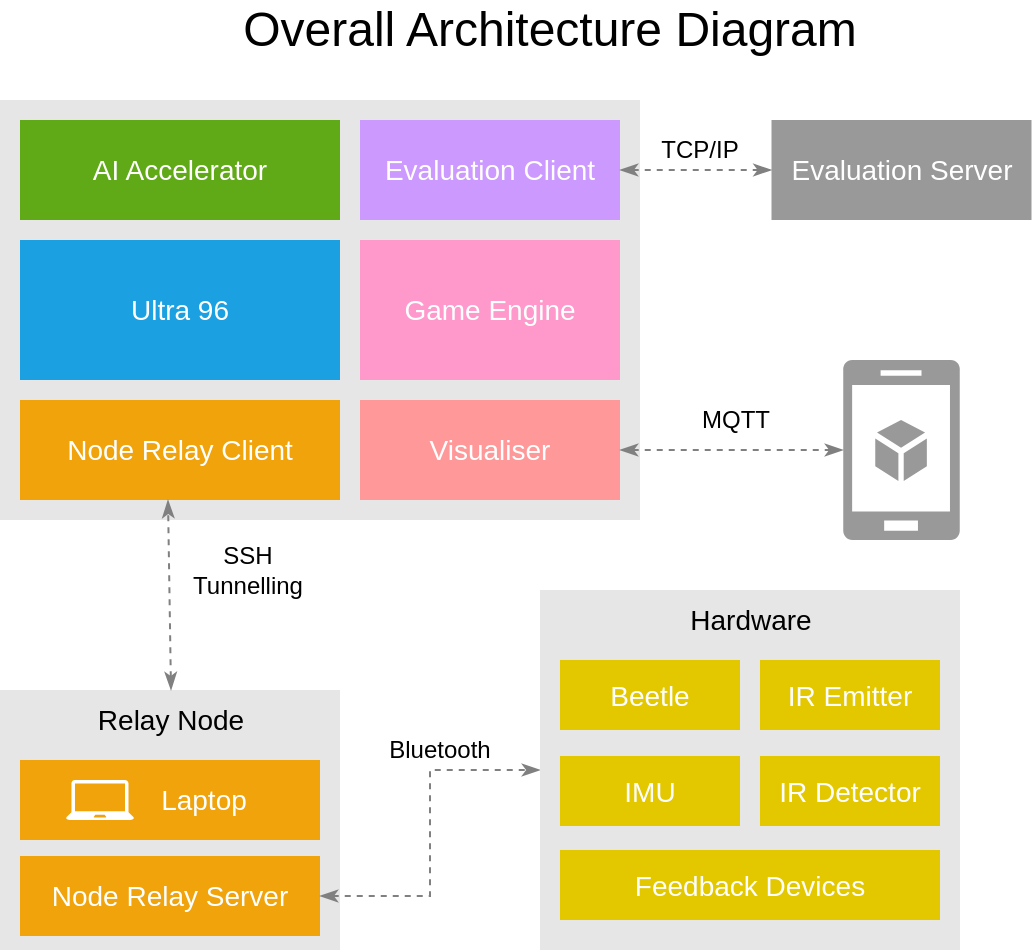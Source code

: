 <mxfile version="24.7.5">
  <diagram name="Page-1" id="RovbUQDV_0YPRc3pp8wG">
    <mxGraphModel dx="767" dy="1299" grid="1" gridSize="10" guides="1" tooltips="1" connect="1" arrows="1" fold="1" page="1" pageScale="1" pageWidth="850" pageHeight="1100" math="0" shadow="0">
      <root>
        <mxCell id="0" />
        <mxCell id="1" parent="0" />
        <mxCell id="sU7ZEoeaXOw1WCR-BWSg-9" value="" style="rounded=0;whiteSpace=wrap;html=1;fillColor=#E6E6E6;strokeColor=none;" vertex="1" parent="1">
          <mxGeometry x="340" y="535" width="170" height="130" as="geometry" />
        </mxCell>
        <mxCell id="sU7ZEoeaXOw1WCR-BWSg-11" value="" style="rounded=0;whiteSpace=wrap;html=1;strokeColor=none;fillColor=#f0a30a;fontColor=#000000;" vertex="1" parent="1">
          <mxGeometry x="350" y="570" width="150" height="40" as="geometry" />
        </mxCell>
        <mxCell id="sU7ZEoeaXOw1WCR-BWSg-1" value="" style="rounded=0;whiteSpace=wrap;html=1;fillColor=#E6E6E6;strokeColor=none;" vertex="1" parent="1">
          <mxGeometry x="340" y="240" width="320" height="210" as="geometry" />
        </mxCell>
        <mxCell id="sU7ZEoeaXOw1WCR-BWSg-2" value="&lt;font style=&quot;font-size: 14px;&quot;&gt;Ultra 96&lt;/font&gt;" style="rounded=0;whiteSpace=wrap;html=1;strokeColor=none;fillColor=#1ba1e2;fontColor=#ffffff;" vertex="1" parent="1">
          <mxGeometry x="350" y="310" width="160" height="70" as="geometry" />
        </mxCell>
        <mxCell id="sU7ZEoeaXOw1WCR-BWSg-3" value="&lt;font style=&quot;font-size: 14px;&quot;&gt;Game Engine&lt;/font&gt;" style="rounded=0;whiteSpace=wrap;html=1;strokeColor=none;fillColor=#FF99CC;fontColor=#ffffff;" vertex="1" parent="1">
          <mxGeometry x="520" y="310" width="130" height="70" as="geometry" />
        </mxCell>
        <mxCell id="sU7ZEoeaXOw1WCR-BWSg-4" value="&lt;font style=&quot;font-size: 14px;&quot;&gt;AI Accelerator&lt;/font&gt;" style="rounded=0;whiteSpace=wrap;html=1;strokeColor=none;fillColor=#60a917;fontColor=#ffffff;" vertex="1" parent="1">
          <mxGeometry x="350" y="250" width="160" height="50" as="geometry" />
        </mxCell>
        <mxCell id="sU7ZEoeaXOw1WCR-BWSg-5" value="&lt;font style=&quot;font-size: 14px;&quot;&gt;Evaluation Client&lt;/font&gt;" style="rounded=0;whiteSpace=wrap;html=1;strokeColor=none;fillColor=#CC99FF;fontColor=#ffffff;" vertex="1" parent="1">
          <mxGeometry x="520" y="250" width="130" height="50" as="geometry" />
        </mxCell>
        <mxCell id="sU7ZEoeaXOw1WCR-BWSg-6" value="&lt;font color=&quot;#ffffff&quot; style=&quot;font-size: 14px;&quot;&gt;Visualiser&lt;/font&gt;" style="rounded=0;whiteSpace=wrap;html=1;strokeColor=none;fillColor=#FF9999;fontColor=#000000;" vertex="1" parent="1">
          <mxGeometry x="520" y="390" width="130" height="50" as="geometry" />
        </mxCell>
        <mxCell id="sU7ZEoeaXOw1WCR-BWSg-7" value="&lt;font color=&quot;#ffffff&quot; style=&quot;font-size: 14px;&quot;&gt;Node Relay Client&lt;/font&gt;" style="rounded=0;whiteSpace=wrap;html=1;strokeColor=none;fillColor=#f0a30a;fontColor=#000000;" vertex="1" parent="1">
          <mxGeometry x="350" y="390" width="160" height="50" as="geometry" />
        </mxCell>
        <mxCell id="sU7ZEoeaXOw1WCR-BWSg-8" value="" style="endArrow=classicThin;dashed=1;html=1;rounded=0;endFill=1;entryX=0.009;entryY=0.16;entryDx=0;entryDy=0;entryPerimeter=0;strokeColor=#808080;startArrow=classicThin;startFill=1;exitX=0.5;exitY=0;exitDx=0;exitDy=0;" edge="1" parent="1" source="sU7ZEoeaXOw1WCR-BWSg-17">
          <mxGeometry width="50" height="50" relative="1" as="geometry">
            <mxPoint x="424.12" y="510" as="sourcePoint" />
            <mxPoint x="424" y="440.0" as="targetPoint" />
          </mxGeometry>
        </mxCell>
        <mxCell id="sU7ZEoeaXOw1WCR-BWSg-10" value="" style="sketch=0;pointerEvents=1;shadow=0;dashed=0;html=1;strokeColor=none;fillColor=#FFFFFF;labelPosition=center;verticalLabelPosition=bottom;verticalAlign=top;outlineConnect=0;align=center;shape=mxgraph.office.devices.laptop;" vertex="1" parent="1">
          <mxGeometry x="373" y="580" width="34" height="20" as="geometry" />
        </mxCell>
        <mxCell id="sU7ZEoeaXOw1WCR-BWSg-12" value="&lt;font style=&quot;font-size: 14px;&quot; color=&quot;#ffffff&quot;&gt;Laptop&lt;/font&gt;" style="text;html=1;align=center;verticalAlign=middle;whiteSpace=wrap;rounded=0;" vertex="1" parent="1">
          <mxGeometry x="407" y="575" width="70" height="30" as="geometry" />
        </mxCell>
        <mxCell id="sU7ZEoeaXOw1WCR-BWSg-13" value="&lt;font style=&quot;font-size: 14px;&quot; color=&quot;#ffffff&quot;&gt;Node Relay Server&lt;/font&gt;" style="rounded=0;whiteSpace=wrap;html=1;strokeColor=none;fillColor=#f0a30a;fontColor=#000000;" vertex="1" parent="1">
          <mxGeometry x="350" y="618" width="150" height="40" as="geometry" />
        </mxCell>
        <mxCell id="sU7ZEoeaXOw1WCR-BWSg-14" value="" style="endArrow=classicThin;dashed=1;html=1;rounded=0;endFill=1;strokeColor=#808080;startArrow=classicThin;startFill=1;exitX=1;exitY=0.5;exitDx=0;exitDy=0;entryX=0;entryY=0.5;entryDx=0;entryDy=0;edgeStyle=orthogonalEdgeStyle;" edge="1" parent="1" source="sU7ZEoeaXOw1WCR-BWSg-13" target="sU7ZEoeaXOw1WCR-BWSg-18">
          <mxGeometry width="50" height="50" relative="1" as="geometry">
            <mxPoint x="520" y="589.5" as="sourcePoint" />
            <mxPoint x="590" y="613" as="targetPoint" />
          </mxGeometry>
        </mxCell>
        <mxCell id="sU7ZEoeaXOw1WCR-BWSg-15" value="SSH Tunnelling" style="text;html=1;align=center;verticalAlign=middle;whiteSpace=wrap;rounded=0;" vertex="1" parent="1">
          <mxGeometry x="434" y="460" width="60" height="30" as="geometry" />
        </mxCell>
        <mxCell id="sU7ZEoeaXOw1WCR-BWSg-16" value="Bluetooth" style="text;html=1;align=center;verticalAlign=middle;whiteSpace=wrap;rounded=0;" vertex="1" parent="1">
          <mxGeometry x="530" y="550" width="60" height="30" as="geometry" />
        </mxCell>
        <mxCell id="sU7ZEoeaXOw1WCR-BWSg-17" value="&lt;font style=&quot;font-size: 14px;&quot;&gt;Relay Node&lt;/font&gt;" style="text;html=1;align=center;verticalAlign=middle;whiteSpace=wrap;rounded=0;" vertex="1" parent="1">
          <mxGeometry x="387" y="535" width="77" height="30" as="geometry" />
        </mxCell>
        <mxCell id="sU7ZEoeaXOw1WCR-BWSg-18" value="" style="rounded=0;whiteSpace=wrap;html=1;fillColor=#E6E6E6;strokeColor=none;" vertex="1" parent="1">
          <mxGeometry x="610" y="485" width="210" height="180" as="geometry" />
        </mxCell>
        <mxCell id="sU7ZEoeaXOw1WCR-BWSg-19" value="&lt;font style=&quot;font-size: 14px;&quot;&gt;Hardware&lt;/font&gt;" style="text;html=1;align=center;verticalAlign=middle;whiteSpace=wrap;rounded=0;" vertex="1" parent="1">
          <mxGeometry x="676.5" y="485" width="77" height="30" as="geometry" />
        </mxCell>
        <mxCell id="sU7ZEoeaXOw1WCR-BWSg-20" value="&lt;font color=&quot;#ffffff&quot; style=&quot;font-size: 14px;&quot;&gt;Beetle&lt;/font&gt;" style="rounded=0;whiteSpace=wrap;html=1;strokeColor=none;fillColor=#e3c800;fontColor=#000000;" vertex="1" parent="1">
          <mxGeometry x="620" y="520" width="90" height="35" as="geometry" />
        </mxCell>
        <mxCell id="sU7ZEoeaXOw1WCR-BWSg-21" value="&lt;font color=&quot;#ffffff&quot; style=&quot;font-size: 14px;&quot;&gt;IR Emitter&lt;/font&gt;" style="rounded=0;whiteSpace=wrap;html=1;strokeColor=none;fillColor=#e3c800;fontColor=#000000;" vertex="1" parent="1">
          <mxGeometry x="720" y="520" width="90" height="35" as="geometry" />
        </mxCell>
        <mxCell id="sU7ZEoeaXOw1WCR-BWSg-22" value="&lt;font color=&quot;#ffffff&quot; style=&quot;font-size: 14px;&quot;&gt;IMU&lt;/font&gt;" style="rounded=0;whiteSpace=wrap;html=1;strokeColor=none;fillColor=#e3c800;fontColor=#000000;" vertex="1" parent="1">
          <mxGeometry x="620" y="568" width="90" height="35" as="geometry" />
        </mxCell>
        <mxCell id="sU7ZEoeaXOw1WCR-BWSg-23" value="&lt;font color=&quot;#ffffff&quot; style=&quot;font-size: 14px;&quot;&gt;IR Detector&lt;/font&gt;" style="rounded=0;whiteSpace=wrap;html=1;strokeColor=none;fillColor=#e3c800;fontColor=#000000;" vertex="1" parent="1">
          <mxGeometry x="720" y="568" width="90" height="35" as="geometry" />
        </mxCell>
        <mxCell id="sU7ZEoeaXOw1WCR-BWSg-24" value="&lt;font color=&quot;#ffffff&quot; style=&quot;font-size: 14px;&quot;&gt;Feedback Devices&lt;/font&gt;" style="rounded=0;whiteSpace=wrap;html=1;strokeColor=none;fillColor=#e3c800;fontColor=#000000;" vertex="1" parent="1">
          <mxGeometry x="620" y="615" width="190" height="35" as="geometry" />
        </mxCell>
        <mxCell id="sU7ZEoeaXOw1WCR-BWSg-25" value="" style="verticalLabelPosition=bottom;html=1;verticalAlign=top;align=center;strokeColor=none;fillColor=#999999;shape=mxgraph.azure.mobile_services;pointerEvents=1;" vertex="1" parent="1">
          <mxGeometry x="761.5" y="370" width="58.5" height="90" as="geometry" />
        </mxCell>
        <mxCell id="sU7ZEoeaXOw1WCR-BWSg-26" value="" style="endArrow=classicThin;dashed=1;html=1;rounded=0;endFill=1;strokeColor=#808080;startArrow=classicThin;startFill=1;exitX=1;exitY=0.5;exitDx=0;exitDy=0;entryX=0;entryY=0.5;entryDx=0;entryDy=0;entryPerimeter=0;" edge="1" parent="1" source="sU7ZEoeaXOw1WCR-BWSg-6" target="sU7ZEoeaXOw1WCR-BWSg-25">
          <mxGeometry width="50" height="50" relative="1" as="geometry">
            <mxPoint x="656.5" y="414.71" as="sourcePoint" />
            <mxPoint x="746.5" y="414.71" as="targetPoint" />
          </mxGeometry>
        </mxCell>
        <mxCell id="sU7ZEoeaXOw1WCR-BWSg-27" value="MQTT" style="text;html=1;align=center;verticalAlign=middle;whiteSpace=wrap;rounded=0;" vertex="1" parent="1">
          <mxGeometry x="677.5" y="385" width="60" height="30" as="geometry" />
        </mxCell>
        <mxCell id="sU7ZEoeaXOw1WCR-BWSg-30" value="&lt;font style=&quot;font-size: 14px;&quot;&gt;Evaluation Server&lt;/font&gt;" style="rounded=0;whiteSpace=wrap;html=1;strokeColor=none;fillColor=#999999;fontColor=#ffffff;" vertex="1" parent="1">
          <mxGeometry x="725.75" y="250" width="130" height="50" as="geometry" />
        </mxCell>
        <mxCell id="sU7ZEoeaXOw1WCR-BWSg-31" value="" style="endArrow=classicThin;dashed=1;html=1;rounded=0;endFill=1;strokeColor=#808080;startArrow=classicThin;startFill=1;exitX=1;exitY=0.5;exitDx=0;exitDy=0;entryX=0;entryY=0.5;entryDx=0;entryDy=0;" edge="1" parent="1" source="sU7ZEoeaXOw1WCR-BWSg-5" target="sU7ZEoeaXOw1WCR-BWSg-30">
          <mxGeometry width="50" height="50" relative="1" as="geometry">
            <mxPoint x="670" y="320" as="sourcePoint" />
            <mxPoint x="782" y="320" as="targetPoint" />
          </mxGeometry>
        </mxCell>
        <mxCell id="sU7ZEoeaXOw1WCR-BWSg-32" value="TCP/IP" style="text;html=1;align=center;verticalAlign=middle;whiteSpace=wrap;rounded=0;" vertex="1" parent="1">
          <mxGeometry x="660" y="250" width="60" height="30" as="geometry" />
        </mxCell>
        <mxCell id="sU7ZEoeaXOw1WCR-BWSg-33" value="&lt;font style=&quot;font-size: 24px;&quot;&gt;Overall Architecture Diagram&lt;/font&gt;" style="text;html=1;align=center;verticalAlign=middle;whiteSpace=wrap;rounded=0;" vertex="1" parent="1">
          <mxGeometry x="450" y="190" width="330" height="30" as="geometry" />
        </mxCell>
      </root>
    </mxGraphModel>
  </diagram>
</mxfile>
